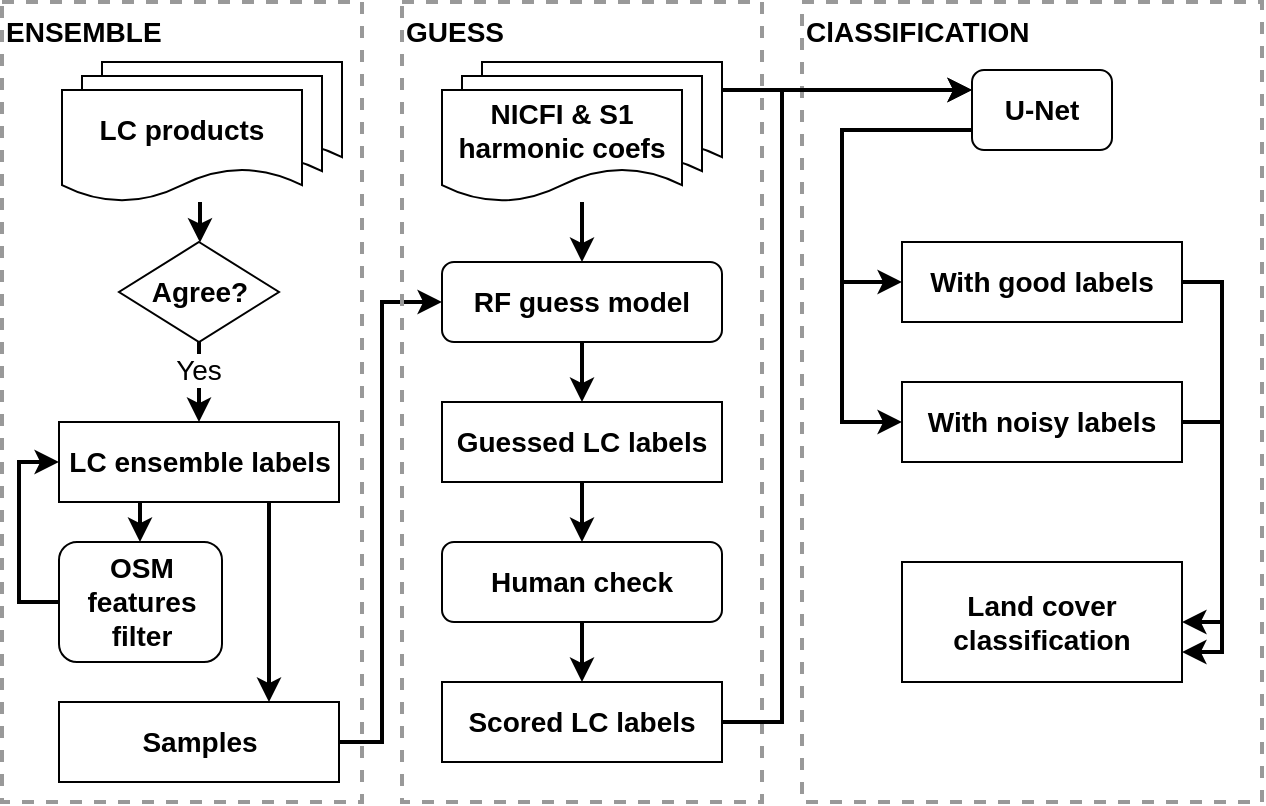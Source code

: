 <mxfile version="14.6.13" type="device"><diagram id="kgpKYQtTHZ0yAKxKKP6v" name="Page-1"><mxGraphModel dx="946" dy="672" grid="1" gridSize="10" guides="1" tooltips="1" connect="1" arrows="1" fold="1" page="1" pageScale="1" pageWidth="850" pageHeight="1100" math="0" shadow="0"><root><mxCell id="0"/><mxCell id="1" parent="0"/><mxCell id="TevniWUGB_PyBH1SnQ6u-62" value="ClASSIFICATION" style="rounded=0;whiteSpace=wrap;html=1;fontSize=14;align=left;verticalAlign=top;dashed=1;fontColor=#000000;fillColor=none;strokeWidth=2;fontStyle=1;strokeColor=#999999;" parent="1" vertex="1"><mxGeometry x="510" y="110" width="230" height="400" as="geometry"/></mxCell><mxCell id="TevniWUGB_PyBH1SnQ6u-15" value="" style="edgeStyle=orthogonalEdgeStyle;rounded=0;orthogonalLoop=1;jettySize=auto;html=1;fontSize=14;strokeWidth=2;entryX=0;entryY=0.5;entryDx=0;entryDy=0;" parent="1" source="TevniWUGB_PyBH1SnQ6u-7" target="TevniWUGB_PyBH1SnQ6u-13" edge="1"><mxGeometry relative="1" as="geometry"><Array as="points"><mxPoint x="300" y="480"/><mxPoint x="300" y="260"/></Array></mxGeometry></mxCell><mxCell id="TevniWUGB_PyBH1SnQ6u-9" value="" style="group" parent="1" vertex="1" connectable="0"><mxGeometry x="330" y="140" width="170" height="370" as="geometry"/></mxCell><mxCell id="TevniWUGB_PyBH1SnQ6u-37" value="GUESS" style="rounded=0;whiteSpace=wrap;html=1;fontSize=14;align=left;verticalAlign=top;dashed=1;fontColor=#000000;fillColor=none;strokeWidth=2;fontStyle=1;strokeColor=#999999;" parent="TevniWUGB_PyBH1SnQ6u-9" vertex="1"><mxGeometry x="-20" y="-30" width="180" height="400" as="geometry"/></mxCell><mxCell id="TevniWUGB_PyBH1SnQ6u-10" value="" style="shape=document;whiteSpace=wrap;html=1;boundedLbl=1;" parent="TevniWUGB_PyBH1SnQ6u-9" vertex="1"><mxGeometry x="20" width="120" height="56" as="geometry"/></mxCell><mxCell id="TevniWUGB_PyBH1SnQ6u-11" value="" style="shape=document;whiteSpace=wrap;html=1;boundedLbl=1;" parent="TevniWUGB_PyBH1SnQ6u-9" vertex="1"><mxGeometry x="10" y="7" width="120" height="56" as="geometry"/></mxCell><mxCell id="TevniWUGB_PyBH1SnQ6u-12" value="NICFI &amp;amp; S1 harmonic coefs" style="shape=document;whiteSpace=wrap;html=1;boundedLbl=1;fontSize=14;fontStyle=1" parent="TevniWUGB_PyBH1SnQ6u-9" vertex="1"><mxGeometry y="14" width="120" height="56" as="geometry"/></mxCell><mxCell id="TevniWUGB_PyBH1SnQ6u-19" value="" style="edgeStyle=orthogonalEdgeStyle;rounded=0;orthogonalLoop=1;jettySize=auto;html=1;fontSize=14;strokeWidth=2;" parent="1" source="TevniWUGB_PyBH1SnQ6u-13" target="TevniWUGB_PyBH1SnQ6u-18" edge="1"><mxGeometry relative="1" as="geometry"/></mxCell><mxCell id="TevniWUGB_PyBH1SnQ6u-13" value="RF guess model" style="rounded=1;whiteSpace=wrap;html=1;fontSize=14;fontStyle=1" parent="1" vertex="1"><mxGeometry x="330" y="240" width="140" height="40" as="geometry"/></mxCell><mxCell id="TevniWUGB_PyBH1SnQ6u-14" value="" style="edgeStyle=orthogonalEdgeStyle;rounded=0;orthogonalLoop=1;jettySize=auto;html=1;fontSize=14;strokeWidth=2;" parent="1" source="TevniWUGB_PyBH1SnQ6u-12" target="TevniWUGB_PyBH1SnQ6u-13" edge="1"><mxGeometry relative="1" as="geometry"><Array as="points"><mxPoint x="400" y="220"/><mxPoint x="400" y="220"/></Array></mxGeometry></mxCell><mxCell id="TevniWUGB_PyBH1SnQ6u-22" value="" style="edgeStyle=orthogonalEdgeStyle;rounded=0;orthogonalLoop=1;jettySize=auto;html=1;fontSize=14;strokeWidth=2;" parent="1" source="TevniWUGB_PyBH1SnQ6u-17" target="TevniWUGB_PyBH1SnQ6u-21" edge="1"><mxGeometry relative="1" as="geometry"/></mxCell><mxCell id="TevniWUGB_PyBH1SnQ6u-17" value="Human check" style="rounded=1;whiteSpace=wrap;html=1;fontSize=14;fontStyle=1" parent="1" vertex="1"><mxGeometry x="330" y="380" width="140" height="40" as="geometry"/></mxCell><mxCell id="TevniWUGB_PyBH1SnQ6u-20" value="" style="edgeStyle=orthogonalEdgeStyle;rounded=0;orthogonalLoop=1;jettySize=auto;html=1;fontSize=14;strokeWidth=2;" parent="1" source="TevniWUGB_PyBH1SnQ6u-18" target="TevniWUGB_PyBH1SnQ6u-17" edge="1"><mxGeometry relative="1" as="geometry"/></mxCell><mxCell id="TevniWUGB_PyBH1SnQ6u-18" value="Guessed LC labels" style="rounded=0;whiteSpace=wrap;html=1;fontSize=14;fontStyle=1" parent="1" vertex="1"><mxGeometry x="330" y="310" width="140" height="40" as="geometry"/></mxCell><mxCell id="TevniWUGB_PyBH1SnQ6u-53" style="edgeStyle=orthogonalEdgeStyle;rounded=0;orthogonalLoop=1;jettySize=auto;html=1;exitX=1;exitY=0.5;exitDx=0;exitDy=0;entryX=0;entryY=0.25;entryDx=0;entryDy=0;fontSize=14;strokeWidth=2;" parent="1" source="TevniWUGB_PyBH1SnQ6u-21" target="TevniWUGB_PyBH1SnQ6u-38" edge="1"><mxGeometry relative="1" as="geometry"><Array as="points"><mxPoint x="500" y="470"/><mxPoint x="500" y="154"/></Array></mxGeometry></mxCell><mxCell id="TevniWUGB_PyBH1SnQ6u-21" value="Scored LC labels" style="rounded=0;whiteSpace=wrap;html=1;fontSize=14;fontStyle=1" parent="1" vertex="1"><mxGeometry x="330" y="450" width="140" height="40" as="geometry"/></mxCell><mxCell id="TevniWUGB_PyBH1SnQ6u-24" value="ENSEMBLE" style="rounded=0;whiteSpace=wrap;html=1;fontSize=14;align=left;verticalAlign=top;dashed=1;fontColor=#000000;fillColor=none;strokeWidth=2;fontStyle=1;strokeColor=#999999;" parent="1" vertex="1"><mxGeometry x="110" y="110" width="180" height="400" as="geometry"/></mxCell><mxCell id="TevniWUGB_PyBH1SnQ6u-7" value="Samples" style="rounded=0;whiteSpace=wrap;html=1;fontSize=14;fontStyle=1" parent="1" vertex="1"><mxGeometry x="138.5" y="460" width="140" height="40" as="geometry"/></mxCell><mxCell id="TevniWUGB_PyBH1SnQ6u-34" value="" style="edgeStyle=orthogonalEdgeStyle;rounded=0;orthogonalLoop=1;jettySize=auto;html=1;fontSize=14;strokeWidth=2;" parent="1" source="TevniWUGB_PyBH1SnQ6u-5" target="TevniWUGB_PyBH1SnQ6u-31" edge="1"><mxGeometry relative="1" as="geometry"><Array as="points"><mxPoint x="179" y="370"/><mxPoint x="179" y="370"/></Array></mxGeometry></mxCell><mxCell id="TevniWUGB_PyBH1SnQ6u-36" value="" style="edgeStyle=orthogonalEdgeStyle;rounded=0;orthogonalLoop=1;jettySize=auto;html=1;fontSize=14;strokeWidth=2;entryX=0.75;entryY=0;entryDx=0;entryDy=0;exitX=0.75;exitY=1;exitDx=0;exitDy=0;" parent="1" source="TevniWUGB_PyBH1SnQ6u-5" target="TevniWUGB_PyBH1SnQ6u-7" edge="1"><mxGeometry relative="1" as="geometry"/></mxCell><mxCell id="TevniWUGB_PyBH1SnQ6u-5" value="LC ensemble labels" style="rounded=0;whiteSpace=wrap;html=1;fontSize=14;fontStyle=1" parent="1" vertex="1"><mxGeometry x="138.5" y="320" width="140" height="40" as="geometry"/></mxCell><mxCell id="TevniWUGB_PyBH1SnQ6u-29" value="" style="edgeStyle=orthogonalEdgeStyle;rounded=0;orthogonalLoop=1;jettySize=auto;html=1;fontSize=14;strokeWidth=2;" parent="1" source="TevniWUGB_PyBH1SnQ6u-26" target="TevniWUGB_PyBH1SnQ6u-5" edge="1"><mxGeometry relative="1" as="geometry"/></mxCell><mxCell id="TevniWUGB_PyBH1SnQ6u-30" value="Yes" style="edgeLabel;html=1;align=center;verticalAlign=middle;resizable=0;points=[];fontSize=14;" parent="TevniWUGB_PyBH1SnQ6u-29" vertex="1" connectable="0"><mxGeometry x="0.2" y="-1" relative="1" as="geometry"><mxPoint y="-10" as="offset"/></mxGeometry></mxCell><mxCell id="TevniWUGB_PyBH1SnQ6u-26" value="Agree?" style="rhombus;whiteSpace=wrap;html=1;fontSize=14;strokeWidth=1;fillColor=none;fontStyle=1" parent="1" vertex="1"><mxGeometry x="168.5" y="230" width="80" height="50" as="geometry"/></mxCell><mxCell id="TevniWUGB_PyBH1SnQ6u-27" value="" style="group" parent="1" vertex="1" connectable="0"><mxGeometry x="140" y="140" width="140" height="70" as="geometry"/></mxCell><mxCell id="TevniWUGB_PyBH1SnQ6u-1" value="" style="shape=document;whiteSpace=wrap;html=1;boundedLbl=1;" parent="TevniWUGB_PyBH1SnQ6u-27" vertex="1"><mxGeometry x="20" width="120" height="56" as="geometry"/></mxCell><mxCell id="TevniWUGB_PyBH1SnQ6u-2" value="" style="shape=document;whiteSpace=wrap;html=1;boundedLbl=1;" parent="TevniWUGB_PyBH1SnQ6u-27" vertex="1"><mxGeometry x="10" y="7" width="120" height="56" as="geometry"/></mxCell><mxCell id="TevniWUGB_PyBH1SnQ6u-3" value="LC products" style="shape=document;whiteSpace=wrap;html=1;boundedLbl=1;fontSize=14;fontStyle=1" parent="TevniWUGB_PyBH1SnQ6u-27" vertex="1"><mxGeometry y="14" width="120" height="56" as="geometry"/></mxCell><mxCell id="TevniWUGB_PyBH1SnQ6u-28" value="" style="edgeStyle=orthogonalEdgeStyle;rounded=0;orthogonalLoop=1;jettySize=auto;html=1;fontSize=14;strokeWidth=2;" parent="1" source="TevniWUGB_PyBH1SnQ6u-3" target="TevniWUGB_PyBH1SnQ6u-26" edge="1"><mxGeometry relative="1" as="geometry"><Array as="points"><mxPoint x="209" y="220"/><mxPoint x="209" y="220"/></Array></mxGeometry></mxCell><mxCell id="TevniWUGB_PyBH1SnQ6u-35" style="edgeStyle=orthogonalEdgeStyle;rounded=0;orthogonalLoop=1;jettySize=auto;html=1;exitX=0;exitY=0.5;exitDx=0;exitDy=0;entryX=0;entryY=0.5;entryDx=0;entryDy=0;fontSize=14;strokeWidth=2;" parent="1" source="TevniWUGB_PyBH1SnQ6u-31" target="TevniWUGB_PyBH1SnQ6u-5" edge="1"><mxGeometry relative="1" as="geometry"/></mxCell><mxCell id="TevniWUGB_PyBH1SnQ6u-31" value="OSM features filter" style="rounded=1;whiteSpace=wrap;html=1;fontSize=14;fontStyle=1" parent="1" vertex="1"><mxGeometry x="138.5" y="380" width="81.5" height="60" as="geometry"/></mxCell><mxCell id="TevniWUGB_PyBH1SnQ6u-56" style="edgeStyle=orthogonalEdgeStyle;rounded=0;orthogonalLoop=1;jettySize=auto;html=1;exitX=0;exitY=0.75;exitDx=0;exitDy=0;entryX=0;entryY=0.5;entryDx=0;entryDy=0;fontSize=14;strokeWidth=2;" parent="1" source="TevniWUGB_PyBH1SnQ6u-38" target="TevniWUGB_PyBH1SnQ6u-41" edge="1"><mxGeometry relative="1" as="geometry"><Array as="points"><mxPoint x="530" y="174"/><mxPoint x="530" y="250"/></Array></mxGeometry></mxCell><mxCell id="TevniWUGB_PyBH1SnQ6u-57" style="edgeStyle=orthogonalEdgeStyle;rounded=0;orthogonalLoop=1;jettySize=auto;html=1;exitX=0;exitY=0.75;exitDx=0;exitDy=0;entryX=0;entryY=0.5;entryDx=0;entryDy=0;fontSize=14;strokeWidth=2;" parent="1" source="TevniWUGB_PyBH1SnQ6u-38" target="TevniWUGB_PyBH1SnQ6u-54" edge="1"><mxGeometry relative="1" as="geometry"><Array as="points"><mxPoint x="530" y="174"/><mxPoint x="530" y="320"/></Array></mxGeometry></mxCell><mxCell id="TevniWUGB_PyBH1SnQ6u-38" value="U-Net" style="rounded=1;whiteSpace=wrap;html=1;fontSize=14;strokeColor=#000000;strokeWidth=1;fillColor=none;fontStyle=1" parent="1" vertex="1"><mxGeometry x="595" y="144" width="70" height="40" as="geometry"/></mxCell><mxCell id="TevniWUGB_PyBH1SnQ6u-59" style="edgeStyle=orthogonalEdgeStyle;rounded=0;orthogonalLoop=1;jettySize=auto;html=1;exitX=1;exitY=0.5;exitDx=0;exitDy=0;entryX=1;entryY=0.75;entryDx=0;entryDy=0;fontSize=14;strokeWidth=2;" parent="1" source="TevniWUGB_PyBH1SnQ6u-41" target="TevniWUGB_PyBH1SnQ6u-58" edge="1"><mxGeometry relative="1" as="geometry"/></mxCell><mxCell id="TevniWUGB_PyBH1SnQ6u-41" value="With good labels" style="rounded=0;whiteSpace=wrap;html=1;fontSize=14;fontStyle=1" parent="1" vertex="1"><mxGeometry x="560" y="230" width="140" height="40" as="geometry"/></mxCell><mxCell id="TevniWUGB_PyBH1SnQ6u-52" style="edgeStyle=orthogonalEdgeStyle;rounded=0;orthogonalLoop=1;jettySize=auto;html=1;exitX=1;exitY=0.25;exitDx=0;exitDy=0;entryX=0;entryY=0.25;entryDx=0;entryDy=0;fontSize=14;strokeWidth=2;" parent="1" source="TevniWUGB_PyBH1SnQ6u-10" target="TevniWUGB_PyBH1SnQ6u-38" edge="1"><mxGeometry relative="1" as="geometry"/></mxCell><mxCell id="TevniWUGB_PyBH1SnQ6u-60" style="edgeStyle=orthogonalEdgeStyle;rounded=0;orthogonalLoop=1;jettySize=auto;html=1;exitX=1;exitY=0.5;exitDx=0;exitDy=0;entryX=1;entryY=0.5;entryDx=0;entryDy=0;fontSize=14;strokeWidth=2;" parent="1" source="TevniWUGB_PyBH1SnQ6u-54" target="TevniWUGB_PyBH1SnQ6u-58" edge="1"><mxGeometry relative="1" as="geometry"/></mxCell><mxCell id="TevniWUGB_PyBH1SnQ6u-54" value="With noisy labels" style="rounded=0;whiteSpace=wrap;html=1;fontSize=14;fontStyle=1" parent="1" vertex="1"><mxGeometry x="560" y="300" width="140" height="40" as="geometry"/></mxCell><mxCell id="TevniWUGB_PyBH1SnQ6u-58" value="Land cover classification" style="rounded=0;whiteSpace=wrap;html=1;fontSize=14;fontStyle=1" parent="1" vertex="1"><mxGeometry x="560" y="390" width="140" height="60" as="geometry"/></mxCell></root></mxGraphModel></diagram></mxfile>
